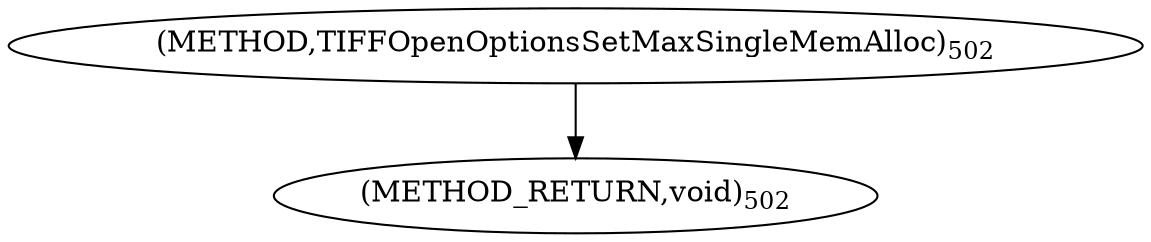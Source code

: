 digraph "TIFFOpenOptionsSetMaxSingleMemAlloc" {  
"9011" [label = <(METHOD,TIFFOpenOptionsSetMaxSingleMemAlloc)<SUB>502</SUB>> ]
"9014" [label = <(METHOD_RETURN,void)<SUB>502</SUB>> ]
  "9011" -> "9014" 
}
